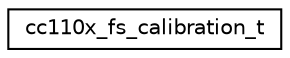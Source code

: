digraph "Graphical Class Hierarchy"
{
 // LATEX_PDF_SIZE
  edge [fontname="Helvetica",fontsize="10",labelfontname="Helvetica",labelfontsize="10"];
  node [fontname="Helvetica",fontsize="10",shape=record];
  rankdir="LR";
  Node0 [label="cc110x_fs_calibration_t",height=0.2,width=0.4,color="black", fillcolor="white", style="filled",URL="$structcc110x__fs__calibration__t.html",tooltip="Structure holding the calibration data of the frequency synthesizer."];
}
